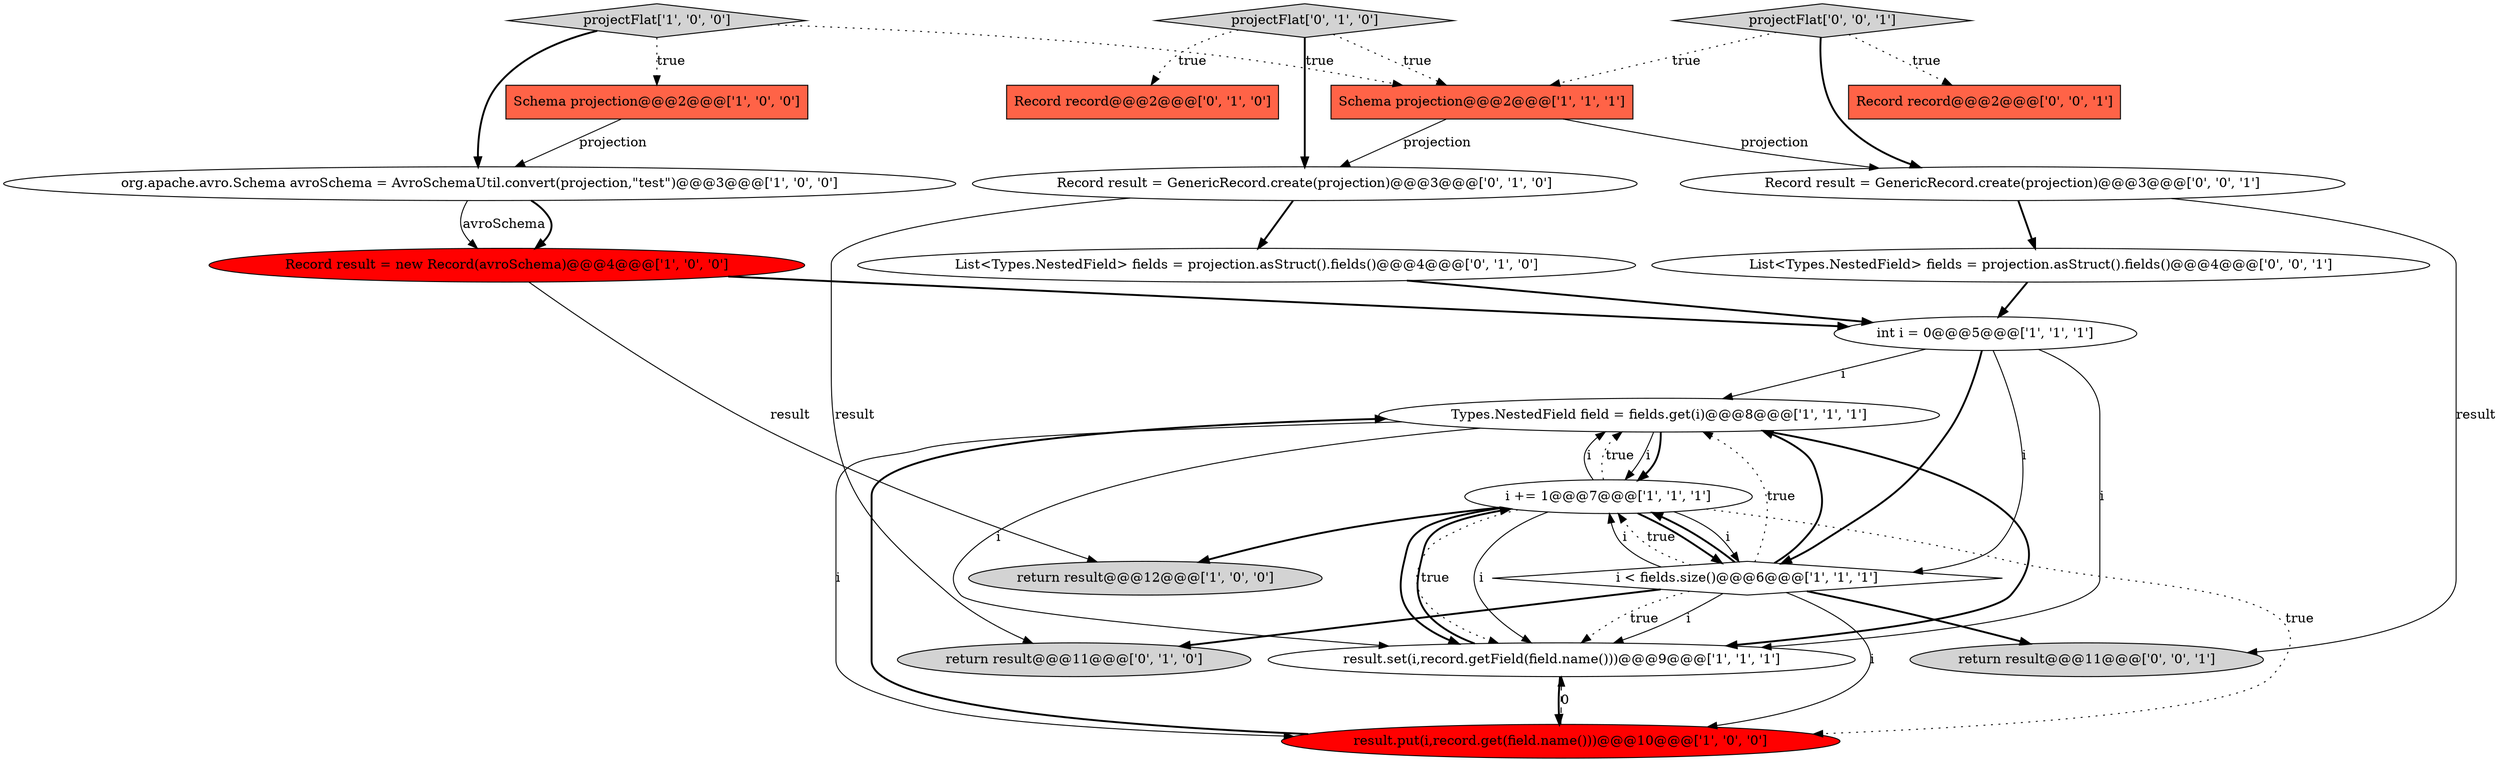 digraph {
16 [style = filled, label = "Record record@@@2@@@['0', '1', '0']", fillcolor = tomato, shape = box image = "AAA0AAABBB2BBB"];
6 [style = filled, label = "Schema projection@@@2@@@['1', '0', '0']", fillcolor = tomato, shape = box image = "AAA0AAABBB1BBB"];
9 [style = filled, label = "Types.NestedField field = fields.get(i)@@@8@@@['1', '1', '1']", fillcolor = white, shape = ellipse image = "AAA0AAABBB1BBB"];
7 [style = filled, label = "Schema projection@@@2@@@['1', '1', '1']", fillcolor = tomato, shape = box image = "AAA0AAABBB1BBB"];
5 [style = filled, label = "projectFlat['1', '0', '0']", fillcolor = lightgray, shape = diamond image = "AAA0AAABBB1BBB"];
1 [style = filled, label = "i += 1@@@7@@@['1', '1', '1']", fillcolor = white, shape = ellipse image = "AAA0AAABBB1BBB"];
2 [style = filled, label = "org.apache.avro.Schema avroSchema = AvroSchemaUtil.convert(projection,\"test\")@@@3@@@['1', '0', '0']", fillcolor = white, shape = ellipse image = "AAA0AAABBB1BBB"];
13 [style = filled, label = "Record result = GenericRecord.create(projection)@@@3@@@['0', '1', '0']", fillcolor = white, shape = ellipse image = "AAA0AAABBB2BBB"];
4 [style = filled, label = "return result@@@12@@@['1', '0', '0']", fillcolor = lightgray, shape = ellipse image = "AAA0AAABBB1BBB"];
15 [style = filled, label = "return result@@@11@@@['0', '1', '0']", fillcolor = lightgray, shape = ellipse image = "AAA0AAABBB2BBB"];
18 [style = filled, label = "List<Types.NestedField> fields = projection.asStruct().fields()@@@4@@@['0', '0', '1']", fillcolor = white, shape = ellipse image = "AAA0AAABBB3BBB"];
11 [style = filled, label = "result.put(i,record.get(field.name()))@@@10@@@['1', '0', '0']", fillcolor = red, shape = ellipse image = "AAA1AAABBB1BBB"];
17 [style = filled, label = "Record result = GenericRecord.create(projection)@@@3@@@['0', '0', '1']", fillcolor = white, shape = ellipse image = "AAA0AAABBB3BBB"];
14 [style = filled, label = "projectFlat['0', '1', '0']", fillcolor = lightgray, shape = diamond image = "AAA0AAABBB2BBB"];
20 [style = filled, label = "projectFlat['0', '0', '1']", fillcolor = lightgray, shape = diamond image = "AAA0AAABBB3BBB"];
8 [style = filled, label = "int i = 0@@@5@@@['1', '1', '1']", fillcolor = white, shape = ellipse image = "AAA0AAABBB1BBB"];
10 [style = filled, label = "result.set(i,record.getField(field.name()))@@@9@@@['1', '1', '1']", fillcolor = white, shape = ellipse image = "AAA0AAABBB1BBB"];
12 [style = filled, label = "List<Types.NestedField> fields = projection.asStruct().fields()@@@4@@@['0', '1', '0']", fillcolor = white, shape = ellipse image = "AAA0AAABBB2BBB"];
21 [style = filled, label = "return result@@@11@@@['0', '0', '1']", fillcolor = lightgray, shape = ellipse image = "AAA0AAABBB3BBB"];
0 [style = filled, label = "i < fields.size()@@@6@@@['1', '1', '1']", fillcolor = white, shape = diamond image = "AAA0AAABBB1BBB"];
19 [style = filled, label = "Record record@@@2@@@['0', '0', '1']", fillcolor = tomato, shape = box image = "AAA0AAABBB3BBB"];
3 [style = filled, label = "Record result = new Record(avroSchema)@@@4@@@['1', '0', '0']", fillcolor = red, shape = ellipse image = "AAA1AAABBB1BBB"];
11->10 [style = dashed, label="0"];
6->2 [style = solid, label="projection"];
8->0 [style = solid, label="i"];
1->4 [style = bold, label=""];
0->9 [style = bold, label=""];
20->17 [style = bold, label=""];
1->10 [style = dotted, label="true"];
0->10 [style = dotted, label="true"];
7->17 [style = solid, label="projection"];
0->1 [style = solid, label="i"];
1->9 [style = solid, label="i"];
2->3 [style = bold, label=""];
1->11 [style = dotted, label="true"];
5->6 [style = dotted, label="true"];
0->21 [style = bold, label=""];
1->0 [style = bold, label=""];
9->10 [style = bold, label=""];
20->7 [style = dotted, label="true"];
9->1 [style = solid, label="i"];
8->9 [style = solid, label="i"];
11->9 [style = bold, label=""];
0->15 [style = bold, label=""];
9->10 [style = solid, label="i"];
7->13 [style = solid, label="projection"];
2->3 [style = solid, label="avroSchema"];
9->11 [style = solid, label="i"];
8->0 [style = bold, label=""];
0->10 [style = solid, label="i"];
14->16 [style = dotted, label="true"];
1->0 [style = solid, label="i"];
5->2 [style = bold, label=""];
13->12 [style = bold, label=""];
5->7 [style = dotted, label="true"];
12->8 [style = bold, label=""];
0->1 [style = bold, label=""];
3->8 [style = bold, label=""];
1->9 [style = dotted, label="true"];
8->10 [style = solid, label="i"];
0->11 [style = solid, label="i"];
14->7 [style = dotted, label="true"];
1->10 [style = solid, label="i"];
13->15 [style = solid, label="result"];
20->19 [style = dotted, label="true"];
18->8 [style = bold, label=""];
14->13 [style = bold, label=""];
9->1 [style = bold, label=""];
10->1 [style = bold, label=""];
17->21 [style = solid, label="result"];
1->10 [style = bold, label=""];
0->9 [style = dotted, label="true"];
3->4 [style = solid, label="result"];
17->18 [style = bold, label=""];
0->1 [style = dotted, label="true"];
10->11 [style = bold, label=""];
}
